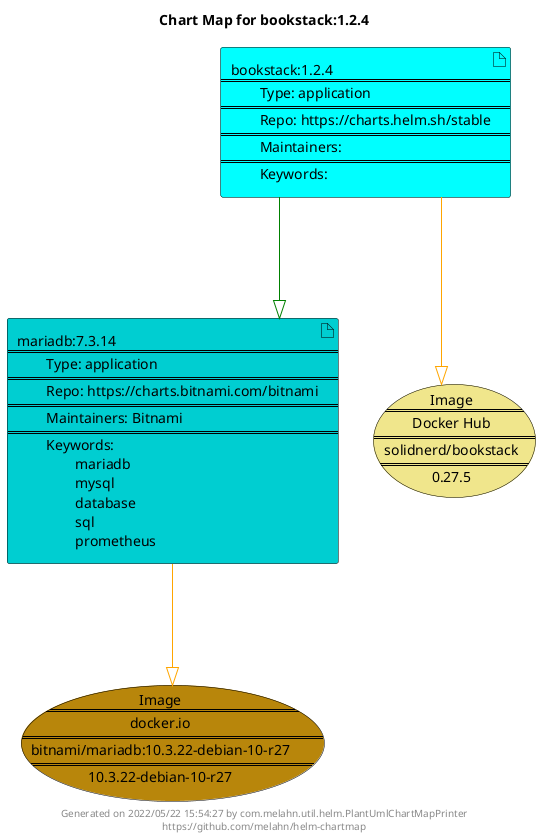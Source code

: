 @startuml
skinparam linetype ortho
skinparam backgroundColor white
skinparam usecaseBorderColor black
skinparam usecaseArrowColor LightSlateGray
skinparam artifactBorderColor black
skinparam artifactArrowColor LightSlateGray

title Chart Map for bookstack:1.2.4

'There are 2 referenced Helm Charts
artifact "mariadb:7.3.14\n====\n\tType: application\n====\n\tRepo: https://charts.bitnami.com/bitnami\n====\n\tMaintainers: Bitnami\n====\n\tKeywords: \n\t\tmariadb\n\t\tmysql\n\t\tdatabase\n\t\tsql\n\t\tprometheus" as mariadb_7_3_14 #DarkTurquoise
artifact "bookstack:1.2.4\n====\n\tType: application\n====\n\tRepo: https://charts.helm.sh/stable\n====\n\tMaintainers: \n====\n\tKeywords: " as bookstack_1_2_4 #Aqua

'There are 2 referenced Docker Images
usecase "Image\n====\ndocker.io\n====\nbitnami/mariadb:10.3.22-debian-10-r27\n====\n10.3.22-debian-10-r27" as docker_io_bitnami_mariadb_10_3_22_debian_10_r27 #DarkGoldenRod
usecase "Image\n====\nDocker Hub\n====\nsolidnerd/bookstack\n====\n0.27.5" as solidnerd_bookstack_0_27_5 #Khaki

'Chart Dependencies
bookstack_1_2_4--[#green]-|>mariadb_7_3_14
mariadb_7_3_14--[#orange]-|>docker_io_bitnami_mariadb_10_3_22_debian_10_r27
bookstack_1_2_4--[#orange]-|>solidnerd_bookstack_0_27_5

center footer Generated on 2022/05/22 15:54:27 by com.melahn.util.helm.PlantUmlChartMapPrinter\nhttps://github.com/melahn/helm-chartmap
@enduml
